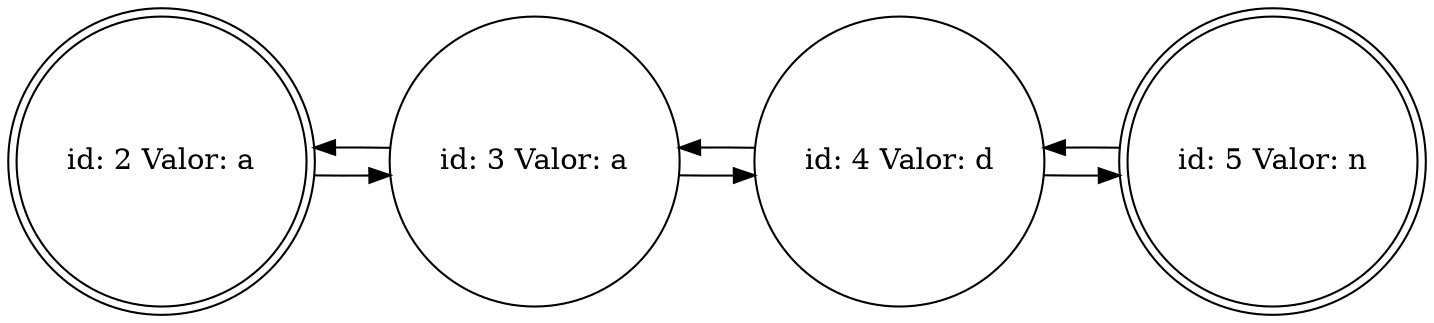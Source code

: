 digraph G {
rankdir=LR;
0[shape=doublecircle,label="id: 2 Valor: a"];
1[shape=circle,label="id: 3 Valor: a"];
0->1;
1->0;
2[shape=circle,label="id: 4 Valor: d"];
1->2;
2->1;
3[shape=doublecircle,label="id: 5 Valor: n"];
2->3;
3->2;
}